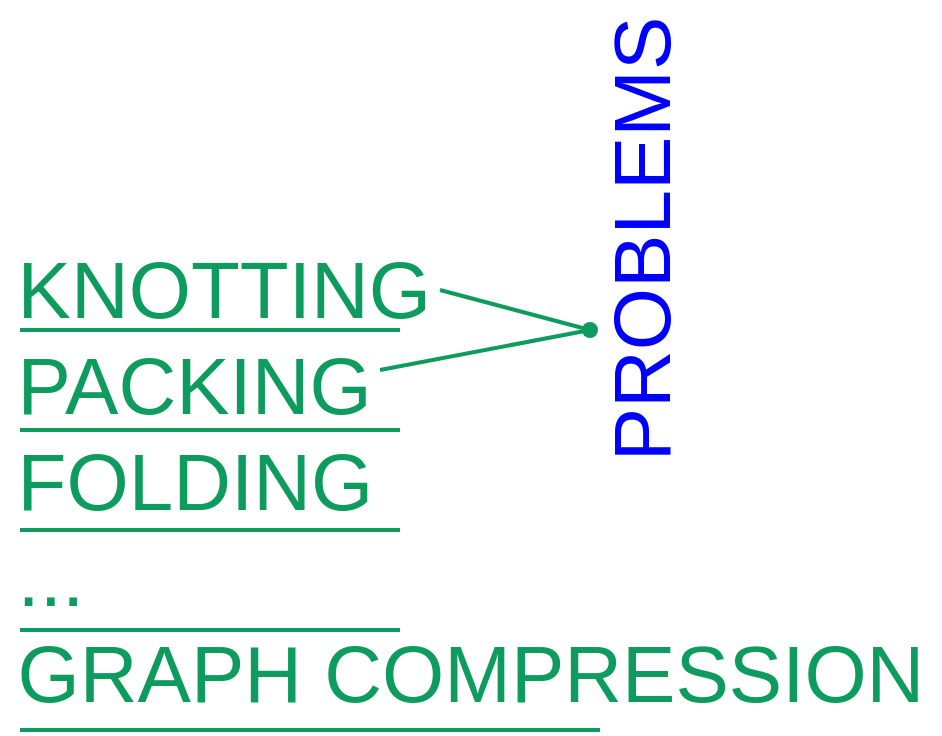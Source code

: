 <mxfile version="17.5.0" type="github">
  <diagram id="fbPL-uRlpa-r3CLpJjyR" name="Page-1">
    <mxGraphModel dx="631" dy="739" grid="1" gridSize="10" guides="1" tooltips="1" connect="1" arrows="1" fold="1" page="1" pageScale="1" pageWidth="850" pageHeight="1100" math="0" shadow="0">
      <root>
        <mxCell id="0" />
        <mxCell id="1" parent="0" />
        <mxCell id="lSKJ1lbbKrrAW3oq8G_C-1" value="&lt;div style=&quot;text-align: left&quot;&gt;&lt;span style=&quot;font-size: 40px ; color: rgb(14 , 156 , 94)&quot;&gt;KNOTTING&lt;/span&gt;&lt;/div&gt;&lt;font style=&quot;font-size: 40px&quot; color=&quot;#0e9c5e&quot;&gt;&lt;div style=&quot;text-align: left&quot;&gt;&lt;span&gt;PACKING&lt;/span&gt;&lt;/div&gt;&lt;div style=&quot;text-align: left&quot;&gt;&lt;span&gt;FOLDING&lt;/span&gt;&lt;/div&gt;&lt;div style=&quot;text-align: left&quot;&gt;&lt;span&gt;...&lt;/span&gt;&lt;/div&gt;&lt;div style=&quot;text-align: left&quot;&gt;&lt;span&gt;GRAPH COMPRESSION&lt;/span&gt;&lt;/div&gt;&lt;/font&gt;" style="text;html=1;align=center;verticalAlign=middle;resizable=0;points=[];autosize=1;strokeColor=none;fillColor=none;" vertex="1" parent="1">
          <mxGeometry x="110" y="240" width="470" height="90" as="geometry" />
        </mxCell>
        <mxCell id="lSKJ1lbbKrrAW3oq8G_C-2" value="" style="endArrow=none;html=1;rounded=0;fontSize=40;fontColor=#0E9C5E;strokeWidth=2;strokeColor=#0E9C5E;" edge="1" parent="1">
          <mxGeometry width="50" height="50" relative="1" as="geometry">
            <mxPoint x="120" y="210" as="sourcePoint" />
            <mxPoint x="310" y="210" as="targetPoint" />
          </mxGeometry>
        </mxCell>
        <mxCell id="lSKJ1lbbKrrAW3oq8G_C-3" value="" style="endArrow=none;html=1;rounded=0;fontSize=40;fontColor=#0E9C5E;strokeWidth=2;strokeColor=#0E9C5E;" edge="1" parent="1">
          <mxGeometry width="50" height="50" relative="1" as="geometry">
            <mxPoint x="120" y="260" as="sourcePoint" />
            <mxPoint x="310" y="260" as="targetPoint" />
          </mxGeometry>
        </mxCell>
        <mxCell id="lSKJ1lbbKrrAW3oq8G_C-4" value="" style="endArrow=none;html=1;rounded=0;fontSize=40;fontColor=#0E9C5E;strokeWidth=2;strokeColor=#0E9C5E;" edge="1" parent="1">
          <mxGeometry width="50" height="50" relative="1" as="geometry">
            <mxPoint x="120" y="310" as="sourcePoint" />
            <mxPoint x="310" y="310" as="targetPoint" />
          </mxGeometry>
        </mxCell>
        <mxCell id="lSKJ1lbbKrrAW3oq8G_C-5" value="" style="endArrow=none;html=1;rounded=0;fontSize=40;fontColor=#0E9C5E;strokeWidth=2;strokeColor=#0E9C5E;" edge="1" parent="1">
          <mxGeometry width="50" height="50" relative="1" as="geometry">
            <mxPoint x="120" y="360" as="sourcePoint" />
            <mxPoint x="310" y="360" as="targetPoint" />
          </mxGeometry>
        </mxCell>
        <mxCell id="lSKJ1lbbKrrAW3oq8G_C-6" value="" style="endArrow=none;html=1;rounded=0;fontSize=40;fontColor=#0E9C5E;strokeWidth=2;strokeColor=#0E9C5E;" edge="1" parent="1">
          <mxGeometry width="50" height="50" relative="1" as="geometry">
            <mxPoint x="120" y="410" as="sourcePoint" />
            <mxPoint x="410" y="410" as="targetPoint" />
          </mxGeometry>
        </mxCell>
        <mxCell id="lSKJ1lbbKrrAW3oq8G_C-7" value="" style="shape=waypoint;sketch=0;fillStyle=solid;size=6;pointerEvents=1;points=[];fillColor=none;resizable=0;rotatable=0;perimeter=centerPerimeter;snapToPoint=1;fontSize=40;fontColor=#0E9C5E;strokeWidth=2;strokeColor=#0E9C5E;" vertex="1" parent="1">
          <mxGeometry x="385" y="190" width="40" height="40" as="geometry" />
        </mxCell>
        <mxCell id="lSKJ1lbbKrrAW3oq8G_C-8" value="&lt;font color=&quot;#0000ff&quot;&gt;PROBLEMS&lt;/font&gt;" style="text;html=1;align=center;verticalAlign=middle;resizable=0;points=[];autosize=1;strokeColor=none;fillColor=none;fontSize=40;fontColor=#0E9C5E;rotation=-90;" vertex="1" parent="1">
          <mxGeometry x="310" y="140" width="240" height="50" as="geometry" />
        </mxCell>
        <mxCell id="lSKJ1lbbKrrAW3oq8G_C-10" value="" style="endArrow=none;html=1;rounded=0;fontSize=40;fontColor=#0000FF;strokeColor=#0E9C5E;strokeWidth=2;" edge="1" parent="1" target="lSKJ1lbbKrrAW3oq8G_C-7">
          <mxGeometry width="50" height="50" relative="1" as="geometry">
            <mxPoint x="300" y="230" as="sourcePoint" />
            <mxPoint x="350" y="240" as="targetPoint" />
          </mxGeometry>
        </mxCell>
        <mxCell id="lSKJ1lbbKrrAW3oq8G_C-11" value="" style="endArrow=none;html=1;rounded=0;fontSize=40;fontColor=#0000FF;strokeColor=#0E9C5E;strokeWidth=2;" edge="1" parent="1" target="lSKJ1lbbKrrAW3oq8G_C-7">
          <mxGeometry width="50" height="50" relative="1" as="geometry">
            <mxPoint x="330" y="190" as="sourcePoint" />
            <mxPoint x="400" y="160" as="targetPoint" />
          </mxGeometry>
        </mxCell>
      </root>
    </mxGraphModel>
  </diagram>
</mxfile>

